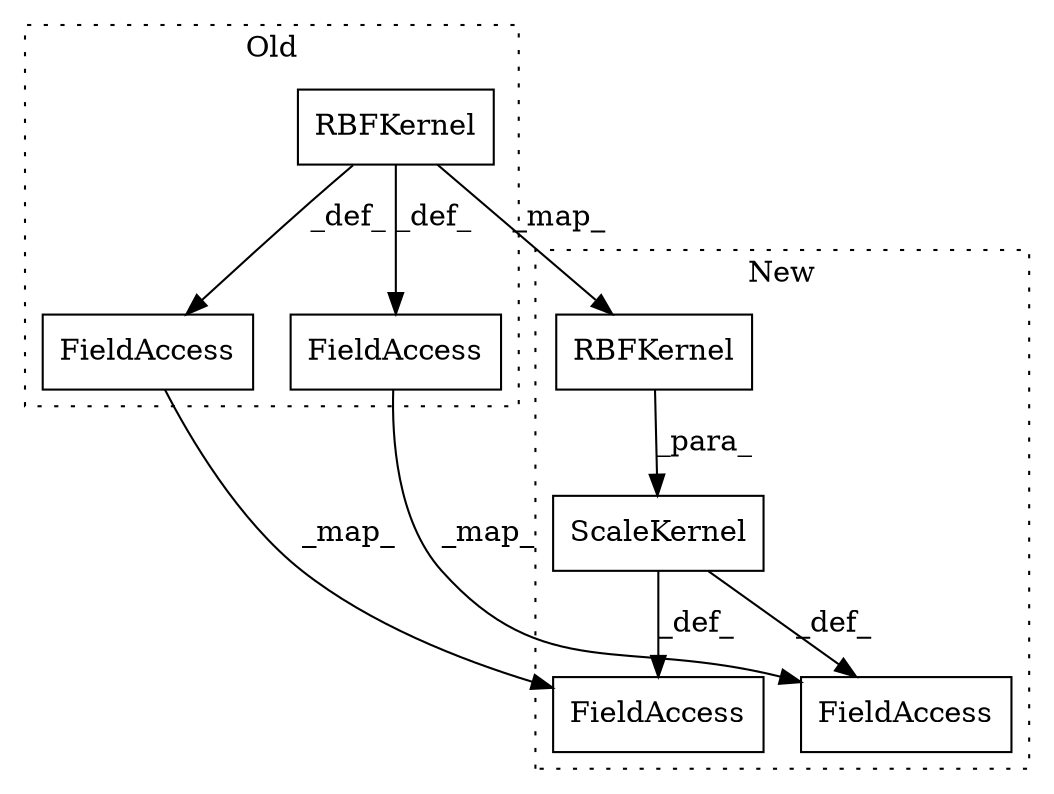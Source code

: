 digraph G {
subgraph cluster0 {
1 [label="RBFKernel" a="32" s="1922,1973" l="10,1" shape="box"];
4 [label="FieldAccess" a="22" s="1899" l="22" shape="box"];
6 [label="FieldAccess" a="22" s="1980" l="17" shape="box"];
label = "Old";
style="dotted";
}
subgraph cluster1 {
2 [label="RBFKernel" a="32" s="1889,1940" l="10,1" shape="box"];
3 [label="FieldAccess" a="22" s="1854" l="22" shape="box"];
5 [label="ScaleKernel" a="32" s="1877,1941" l="12,1" shape="box"];
7 [label="FieldAccess" a="22" s="1948" l="17" shape="box"];
label = "New";
style="dotted";
}
1 -> 4 [label="_def_"];
1 -> 2 [label="_map_"];
1 -> 6 [label="_def_"];
2 -> 5 [label="_para_"];
4 -> 3 [label="_map_"];
5 -> 7 [label="_def_"];
5 -> 3 [label="_def_"];
6 -> 7 [label="_map_"];
}